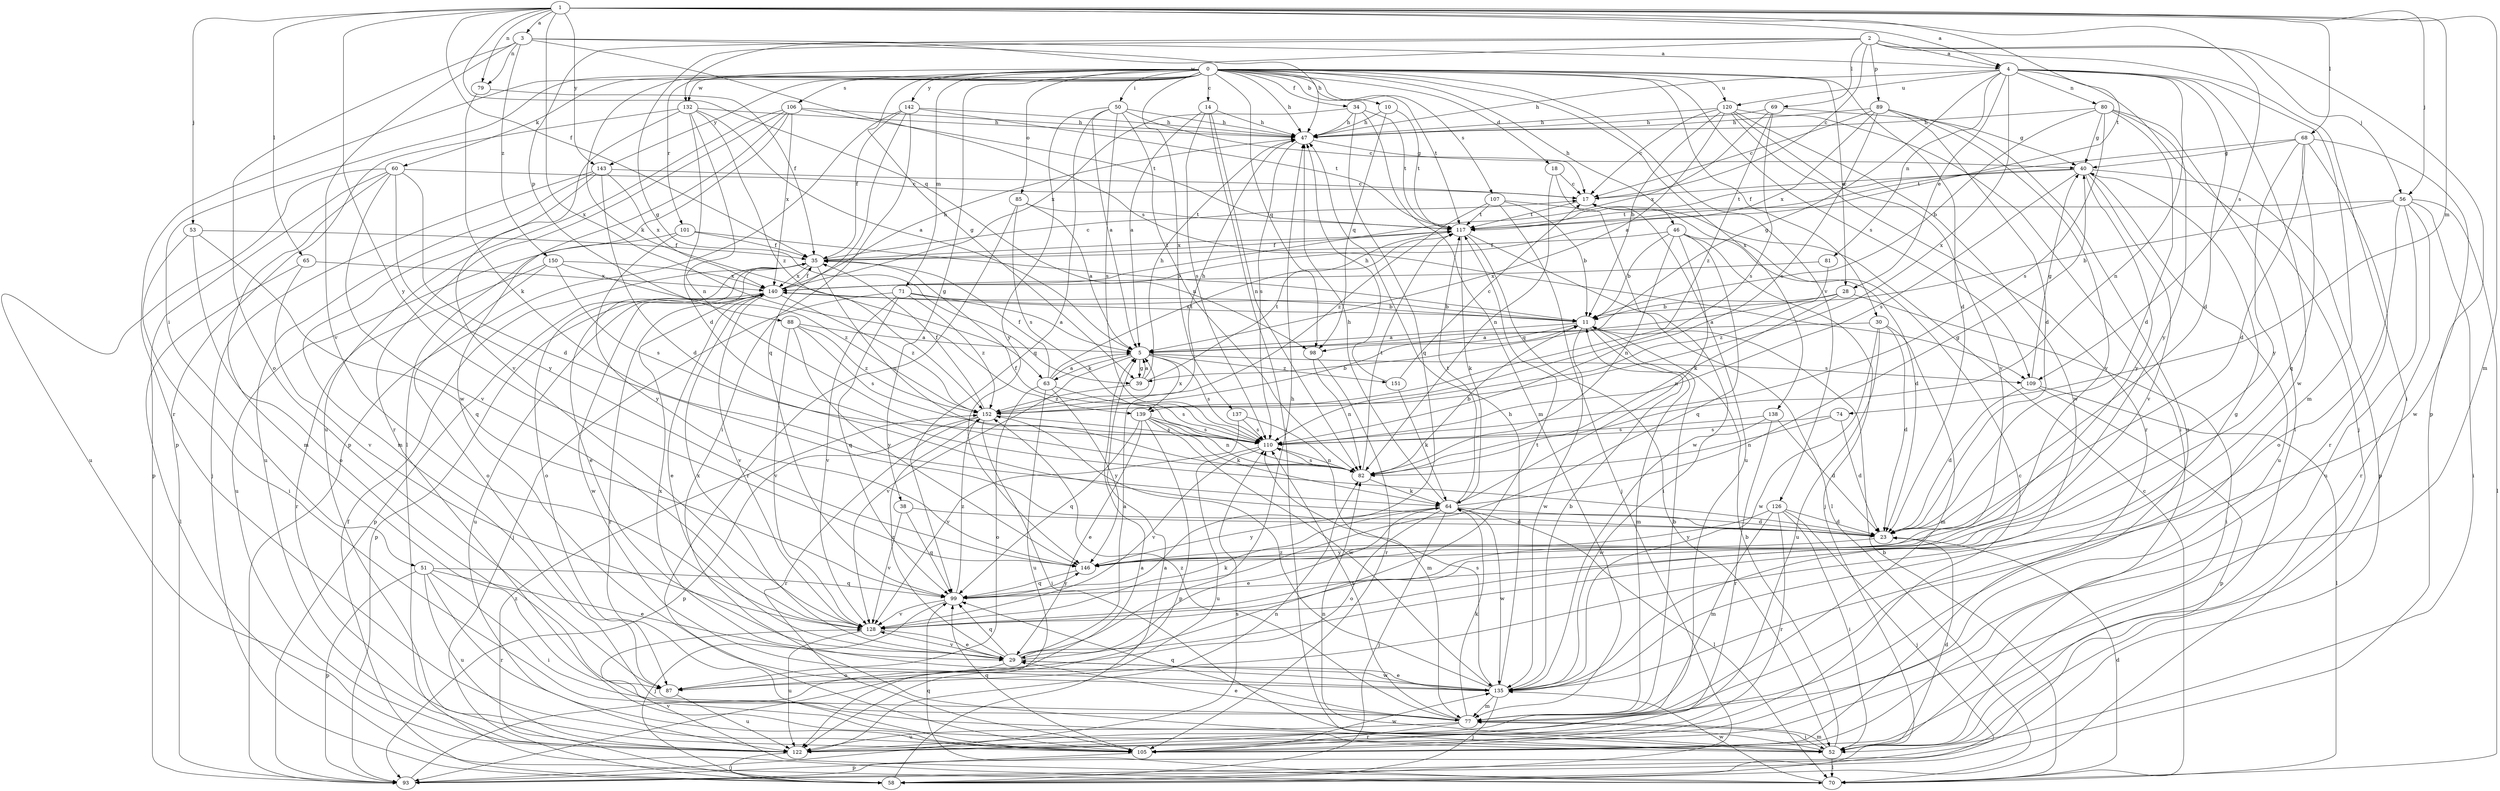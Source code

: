 strict digraph  {
0;
1;
2;
3;
4;
5;
10;
11;
14;
17;
18;
23;
28;
29;
30;
34;
35;
38;
39;
40;
46;
47;
50;
51;
52;
53;
56;
58;
60;
63;
64;
65;
68;
69;
70;
71;
74;
77;
79;
80;
81;
82;
85;
87;
88;
89;
93;
98;
99;
101;
105;
106;
107;
109;
110;
117;
120;
122;
126;
128;
132;
135;
137;
138;
139;
140;
142;
143;
146;
150;
151;
152;
0 -> 10  [label=b];
0 -> 14  [label=c];
0 -> 18  [label=d];
0 -> 23  [label=d];
0 -> 28  [label=e];
0 -> 30  [label=f];
0 -> 34  [label=f];
0 -> 38  [label=g];
0 -> 39  [label=g];
0 -> 46  [label=h];
0 -> 47  [label=h];
0 -> 50  [label=i];
0 -> 51  [label=i];
0 -> 60  [label=k];
0 -> 63  [label=k];
0 -> 71  [label=m];
0 -> 85  [label=o];
0 -> 98  [label=q];
0 -> 101  [label=r];
0 -> 105  [label=r];
0 -> 106  [label=s];
0 -> 107  [label=s];
0 -> 109  [label=s];
0 -> 117  [label=t];
0 -> 120  [label=u];
0 -> 126  [label=v];
0 -> 132  [label=w];
0 -> 137  [label=x];
0 -> 138  [label=x];
0 -> 142  [label=y];
0 -> 143  [label=y];
1 -> 3  [label=a];
1 -> 4  [label=a];
1 -> 35  [label=f];
1 -> 53  [label=j];
1 -> 56  [label=j];
1 -> 65  [label=l];
1 -> 68  [label=l];
1 -> 74  [label=m];
1 -> 77  [label=m];
1 -> 79  [label=n];
1 -> 98  [label=q];
1 -> 109  [label=s];
1 -> 117  [label=t];
1 -> 139  [label=x];
1 -> 143  [label=y];
1 -> 146  [label=y];
2 -> 4  [label=a];
2 -> 17  [label=c];
2 -> 39  [label=g];
2 -> 52  [label=i];
2 -> 56  [label=j];
2 -> 69  [label=l];
2 -> 88  [label=p];
2 -> 89  [label=p];
2 -> 93  [label=p];
2 -> 132  [label=w];
3 -> 4  [label=a];
3 -> 47  [label=h];
3 -> 79  [label=n];
3 -> 87  [label=o];
3 -> 109  [label=s];
3 -> 128  [label=v];
3 -> 150  [label=z];
4 -> 23  [label=d];
4 -> 28  [label=e];
4 -> 39  [label=g];
4 -> 47  [label=h];
4 -> 58  [label=j];
4 -> 77  [label=m];
4 -> 80  [label=n];
4 -> 81  [label=n];
4 -> 82  [label=n];
4 -> 120  [label=u];
4 -> 135  [label=w];
4 -> 139  [label=x];
5 -> 39  [label=g];
5 -> 63  [label=k];
5 -> 109  [label=s];
5 -> 110  [label=s];
5 -> 128  [label=v];
5 -> 139  [label=x];
5 -> 151  [label=z];
10 -> 47  [label=h];
10 -> 98  [label=q];
10 -> 117  [label=t];
11 -> 5  [label=a];
11 -> 77  [label=m];
11 -> 98  [label=q];
11 -> 135  [label=w];
11 -> 140  [label=x];
14 -> 5  [label=a];
14 -> 47  [label=h];
14 -> 52  [label=i];
14 -> 82  [label=n];
14 -> 110  [label=s];
17 -> 117  [label=t];
18 -> 17  [label=c];
18 -> 82  [label=n];
18 -> 122  [label=u];
23 -> 146  [label=y];
28 -> 5  [label=a];
28 -> 11  [label=b];
28 -> 52  [label=i];
28 -> 82  [label=n];
29 -> 5  [label=a];
29 -> 40  [label=g];
29 -> 47  [label=h];
29 -> 87  [label=o];
29 -> 99  [label=q];
29 -> 117  [label=t];
29 -> 128  [label=v];
29 -> 135  [label=w];
29 -> 140  [label=x];
29 -> 152  [label=z];
30 -> 5  [label=a];
30 -> 23  [label=d];
30 -> 77  [label=m];
30 -> 122  [label=u];
30 -> 135  [label=w];
34 -> 47  [label=h];
34 -> 77  [label=m];
34 -> 99  [label=q];
34 -> 117  [label=t];
34 -> 140  [label=x];
35 -> 17  [label=c];
35 -> 29  [label=e];
35 -> 82  [label=n];
35 -> 87  [label=o];
35 -> 93  [label=p];
35 -> 117  [label=t];
35 -> 140  [label=x];
38 -> 23  [label=d];
38 -> 99  [label=q];
38 -> 128  [label=v];
39 -> 5  [label=a];
39 -> 47  [label=h];
39 -> 117  [label=t];
39 -> 152  [label=z];
40 -> 17  [label=c];
40 -> 93  [label=p];
40 -> 110  [label=s];
40 -> 117  [label=t];
40 -> 122  [label=u];
40 -> 128  [label=v];
40 -> 146  [label=y];
46 -> 11  [label=b];
46 -> 23  [label=d];
46 -> 35  [label=f];
46 -> 58  [label=j];
46 -> 64  [label=k];
46 -> 82  [label=n];
46 -> 99  [label=q];
47 -> 40  [label=g];
47 -> 110  [label=s];
50 -> 5  [label=a];
50 -> 17  [label=c];
50 -> 47  [label=h];
50 -> 82  [label=n];
50 -> 99  [label=q];
50 -> 110  [label=s];
50 -> 146  [label=y];
51 -> 29  [label=e];
51 -> 52  [label=i];
51 -> 93  [label=p];
51 -> 99  [label=q];
51 -> 105  [label=r];
51 -> 122  [label=u];
52 -> 11  [label=b];
52 -> 23  [label=d];
52 -> 70  [label=l];
52 -> 77  [label=m];
52 -> 82  [label=n];
53 -> 35  [label=f];
53 -> 52  [label=i];
53 -> 87  [label=o];
53 -> 99  [label=q];
56 -> 11  [label=b];
56 -> 52  [label=i];
56 -> 70  [label=l];
56 -> 87  [label=o];
56 -> 105  [label=r];
56 -> 117  [label=t];
56 -> 122  [label=u];
58 -> 5  [label=a];
58 -> 35  [label=f];
58 -> 152  [label=z];
60 -> 17  [label=c];
60 -> 23  [label=d];
60 -> 77  [label=m];
60 -> 93  [label=p];
60 -> 122  [label=u];
60 -> 128  [label=v];
60 -> 146  [label=y];
63 -> 5  [label=a];
63 -> 35  [label=f];
63 -> 87  [label=o];
63 -> 110  [label=s];
63 -> 117  [label=t];
63 -> 122  [label=u];
63 -> 146  [label=y];
64 -> 23  [label=d];
64 -> 29  [label=e];
64 -> 40  [label=g];
64 -> 47  [label=h];
64 -> 58  [label=j];
64 -> 70  [label=l];
64 -> 87  [label=o];
64 -> 117  [label=t];
64 -> 135  [label=w];
64 -> 146  [label=y];
65 -> 70  [label=l];
65 -> 128  [label=v];
65 -> 140  [label=x];
68 -> 23  [label=d];
68 -> 40  [label=g];
68 -> 99  [label=q];
68 -> 105  [label=r];
68 -> 117  [label=t];
68 -> 135  [label=w];
68 -> 146  [label=y];
69 -> 40  [label=g];
69 -> 47  [label=h];
69 -> 110  [label=s];
69 -> 140  [label=x];
69 -> 152  [label=z];
70 -> 11  [label=b];
70 -> 17  [label=c];
70 -> 23  [label=d];
70 -> 99  [label=q];
70 -> 128  [label=v];
70 -> 135  [label=w];
71 -> 5  [label=a];
71 -> 11  [label=b];
71 -> 58  [label=j];
71 -> 99  [label=q];
71 -> 128  [label=v];
71 -> 152  [label=z];
74 -> 23  [label=d];
74 -> 82  [label=n];
74 -> 110  [label=s];
77 -> 11  [label=b];
77 -> 29  [label=e];
77 -> 52  [label=i];
77 -> 64  [label=k];
77 -> 99  [label=q];
77 -> 105  [label=r];
77 -> 110  [label=s];
77 -> 122  [label=u];
77 -> 152  [label=z];
79 -> 35  [label=f];
79 -> 64  [label=k];
80 -> 11  [label=b];
80 -> 23  [label=d];
80 -> 40  [label=g];
80 -> 47  [label=h];
80 -> 52  [label=i];
80 -> 110  [label=s];
80 -> 146  [label=y];
81 -> 140  [label=x];
81 -> 152  [label=z];
82 -> 11  [label=b];
82 -> 35  [label=f];
82 -> 64  [label=k];
82 -> 110  [label=s];
82 -> 117  [label=t];
85 -> 5  [label=a];
85 -> 105  [label=r];
85 -> 110  [label=s];
85 -> 117  [label=t];
87 -> 122  [label=u];
88 -> 5  [label=a];
88 -> 110  [label=s];
88 -> 128  [label=v];
88 -> 146  [label=y];
88 -> 152  [label=z];
89 -> 17  [label=c];
89 -> 23  [label=d];
89 -> 47  [label=h];
89 -> 110  [label=s];
89 -> 122  [label=u];
89 -> 128  [label=v];
89 -> 140  [label=x];
93 -> 5  [label=a];
93 -> 110  [label=s];
98 -> 82  [label=n];
98 -> 105  [label=r];
99 -> 58  [label=j];
99 -> 128  [label=v];
99 -> 146  [label=y];
99 -> 152  [label=z];
101 -> 11  [label=b];
101 -> 35  [label=f];
101 -> 122  [label=u];
101 -> 146  [label=y];
105 -> 17  [label=c];
105 -> 93  [label=p];
105 -> 99  [label=q];
105 -> 135  [label=w];
106 -> 47  [label=h];
106 -> 70  [label=l];
106 -> 105  [label=r];
106 -> 117  [label=t];
106 -> 122  [label=u];
106 -> 135  [label=w];
106 -> 140  [label=x];
107 -> 11  [label=b];
107 -> 58  [label=j];
107 -> 117  [label=t];
107 -> 135  [label=w];
107 -> 152  [label=z];
109 -> 23  [label=d];
109 -> 40  [label=g];
109 -> 70  [label=l];
109 -> 93  [label=p];
110 -> 82  [label=n];
110 -> 122  [label=u];
110 -> 128  [label=v];
117 -> 35  [label=f];
117 -> 52  [label=i];
117 -> 64  [label=k];
117 -> 70  [label=l];
120 -> 5  [label=a];
120 -> 11  [label=b];
120 -> 17  [label=c];
120 -> 47  [label=h];
120 -> 52  [label=i];
120 -> 105  [label=r];
120 -> 128  [label=v];
120 -> 135  [label=w];
122 -> 58  [label=j];
122 -> 82  [label=n];
126 -> 23  [label=d];
126 -> 52  [label=i];
126 -> 58  [label=j];
126 -> 77  [label=m];
126 -> 105  [label=r];
126 -> 146  [label=y];
128 -> 29  [label=e];
128 -> 64  [label=k];
128 -> 122  [label=u];
132 -> 5  [label=a];
132 -> 23  [label=d];
132 -> 47  [label=h];
132 -> 82  [label=n];
132 -> 93  [label=p];
132 -> 128  [label=v];
132 -> 152  [label=z];
135 -> 11  [label=b];
135 -> 29  [label=e];
135 -> 47  [label=h];
135 -> 58  [label=j];
135 -> 77  [label=m];
135 -> 110  [label=s];
135 -> 140  [label=x];
135 -> 152  [label=z];
137 -> 77  [label=m];
137 -> 110  [label=s];
137 -> 128  [label=v];
138 -> 23  [label=d];
138 -> 105  [label=r];
138 -> 110  [label=s];
138 -> 135  [label=w];
139 -> 29  [label=e];
139 -> 64  [label=k];
139 -> 82  [label=n];
139 -> 93  [label=p];
139 -> 99  [label=q];
139 -> 110  [label=s];
139 -> 135  [label=w];
140 -> 11  [label=b];
140 -> 29  [label=e];
140 -> 35  [label=f];
140 -> 47  [label=h];
140 -> 93  [label=p];
140 -> 105  [label=r];
140 -> 122  [label=u];
140 -> 128  [label=v];
140 -> 135  [label=w];
140 -> 152  [label=z];
142 -> 35  [label=f];
142 -> 47  [label=h];
142 -> 52  [label=i];
142 -> 93  [label=p];
142 -> 99  [label=q];
142 -> 117  [label=t];
143 -> 17  [label=c];
143 -> 23  [label=d];
143 -> 58  [label=j];
143 -> 77  [label=m];
143 -> 122  [label=u];
143 -> 140  [label=x];
146 -> 99  [label=q];
150 -> 87  [label=o];
150 -> 105  [label=r];
150 -> 110  [label=s];
150 -> 140  [label=x];
150 -> 152  [label=z];
151 -> 17  [label=c];
151 -> 47  [label=h];
151 -> 64  [label=k];
152 -> 11  [label=b];
152 -> 35  [label=f];
152 -> 47  [label=h];
152 -> 52  [label=i];
152 -> 93  [label=p];
152 -> 105  [label=r];
152 -> 110  [label=s];
}
